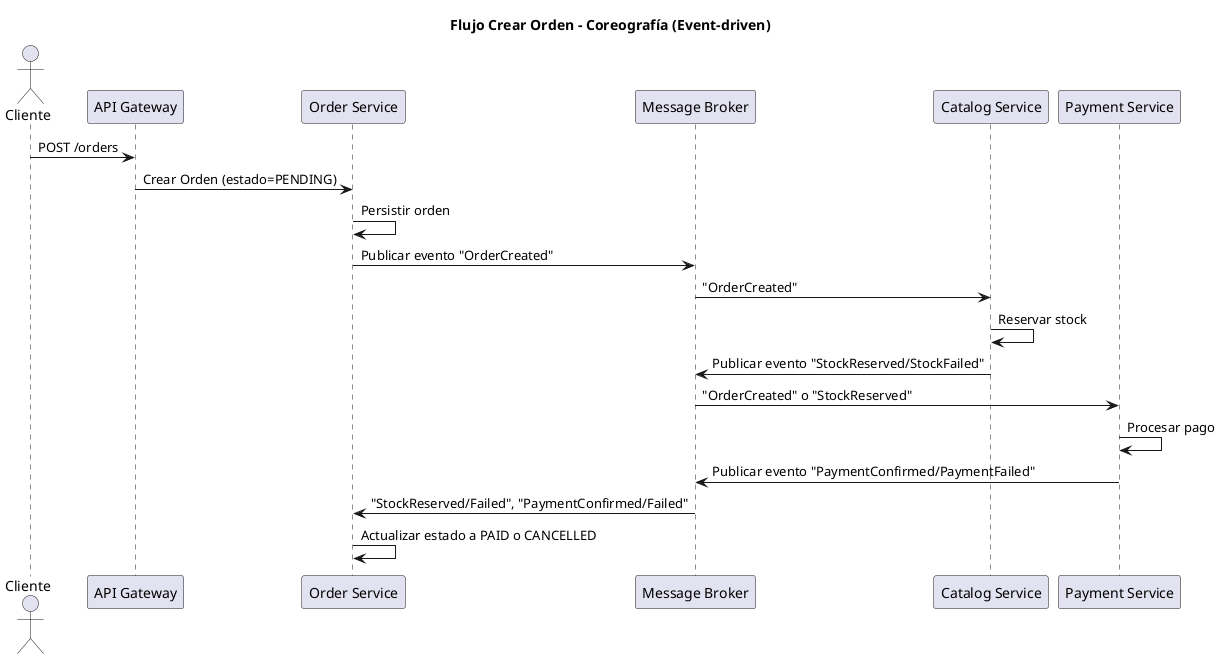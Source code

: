 
@startuml
title Flujo Crear Orden - Coreografía (Event-driven)

actor Cliente
participant "API Gateway" as APIGW
participant "Order Service" as Orders
participant "Message Broker" as Broker
participant "Catalog Service" as Catalog
participant "Payment Service" as Payment

Cliente -> APIGW : POST /orders
APIGW -> Orders : Crear Orden (estado=PENDING)
Orders -> Orders : Persistir orden
Orders -> Broker : Publicar evento "OrderCreated"

Broker -> Catalog : "OrderCreated"
Catalog -> Catalog : Reservar stock
Catalog -> Broker : Publicar evento "StockReserved/StockFailed"

Broker -> Payment : "OrderCreated" o "StockReserved"
Payment -> Payment : Procesar pago
Payment -> Broker : Publicar evento "PaymentConfirmed/PaymentFailed"

Broker -> Orders : "StockReserved/Failed", "PaymentConfirmed/Failed"
Orders -> Orders : Actualizar estado a PAID o CANCELLED
@enduml
